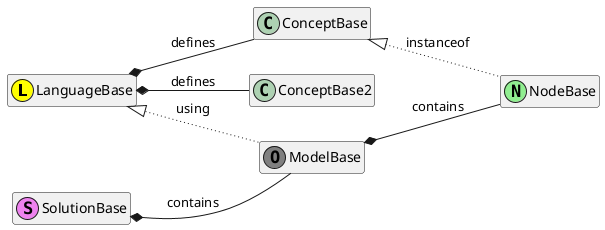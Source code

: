 @startuml
left to right direction

class LanguageBase <<L,yellow>>

LanguageBase *-- ConceptBase: defines
LanguageBase *-- ConceptBase2: defines

class SolutionBase <<S, violet>>

class ModelBase <<O, gray>>

class NodeBase <<N, lightgreen>>

ModelBase -up[dotted]-|> LanguageBase: using
NodeBase -up[dotted]-|> ConceptBase: instanceof
ModelBase *-- NodeBase: contains
SolutionBase *-- ModelBase: contains

hide empty members

@enduml